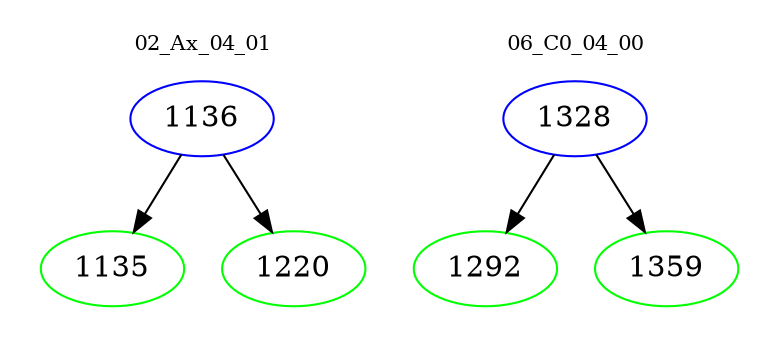 digraph{
subgraph cluster_0 {
color = white
label = "02_Ax_04_01";
fontsize=10;
T0_1136 [label="1136", color="blue"]
T0_1136 -> T0_1135 [color="black"]
T0_1135 [label="1135", color="green"]
T0_1136 -> T0_1220 [color="black"]
T0_1220 [label="1220", color="green"]
}
subgraph cluster_1 {
color = white
label = "06_C0_04_00";
fontsize=10;
T1_1328 [label="1328", color="blue"]
T1_1328 -> T1_1292 [color="black"]
T1_1292 [label="1292", color="green"]
T1_1328 -> T1_1359 [color="black"]
T1_1359 [label="1359", color="green"]
}
}
